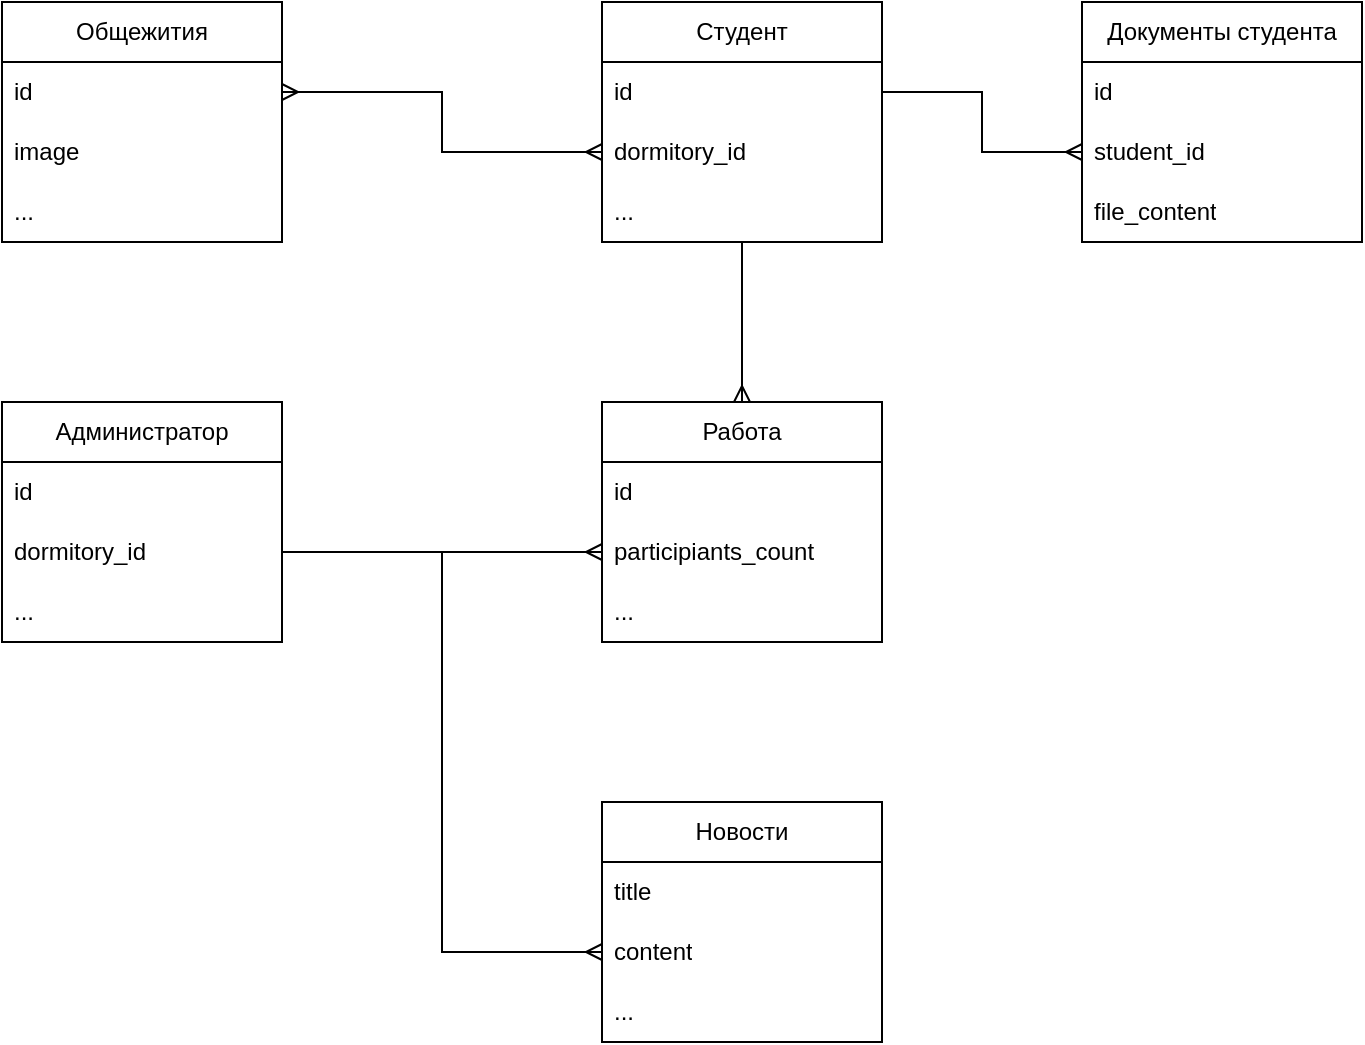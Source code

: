 <mxfile version="23.0.1" type="device">
  <diagram name="Страница — 1" id="IQMYZ0Z9_zVEDC6QM7pl">
    <mxGraphModel dx="1858" dy="975" grid="1" gridSize="10" guides="1" tooltips="1" connect="1" arrows="1" fold="1" page="1" pageScale="1" pageWidth="1169" pageHeight="827" math="0" shadow="0">
      <root>
        <mxCell id="0" />
        <mxCell id="1" parent="0" />
        <mxCell id="Yv9tNwSc3Oxp7wSRFtlM-35" style="edgeStyle=orthogonalEdgeStyle;rounded=0;orthogonalLoop=1;jettySize=auto;html=1;entryX=0.5;entryY=0;entryDx=0;entryDy=0;endArrow=ERmany;endFill=0;" edge="1" parent="1" source="Yv9tNwSc3Oxp7wSRFtlM-1" target="Yv9tNwSc3Oxp7wSRFtlM-17">
          <mxGeometry relative="1" as="geometry" />
        </mxCell>
        <mxCell id="Yv9tNwSc3Oxp7wSRFtlM-1" value="Студент" style="swimlane;fontStyle=0;childLayout=stackLayout;horizontal=1;startSize=30;horizontalStack=0;resizeParent=1;resizeParentMax=0;resizeLast=0;collapsible=1;marginBottom=0;whiteSpace=wrap;html=1;" vertex="1" parent="1">
          <mxGeometry x="430" y="160" width="140" height="120" as="geometry" />
        </mxCell>
        <mxCell id="Yv9tNwSc3Oxp7wSRFtlM-2" value="id" style="text;strokeColor=none;fillColor=none;align=left;verticalAlign=middle;spacingLeft=4;spacingRight=4;overflow=hidden;points=[[0,0.5],[1,0.5]];portConstraint=eastwest;rotatable=0;whiteSpace=wrap;html=1;" vertex="1" parent="Yv9tNwSc3Oxp7wSRFtlM-1">
          <mxGeometry y="30" width="140" height="30" as="geometry" />
        </mxCell>
        <mxCell id="Yv9tNwSc3Oxp7wSRFtlM-3" value="dormitory_id" style="text;strokeColor=none;fillColor=none;align=left;verticalAlign=middle;spacingLeft=4;spacingRight=4;overflow=hidden;points=[[0,0.5],[1,0.5]];portConstraint=eastwest;rotatable=0;whiteSpace=wrap;html=1;" vertex="1" parent="Yv9tNwSc3Oxp7wSRFtlM-1">
          <mxGeometry y="60" width="140" height="30" as="geometry" />
        </mxCell>
        <mxCell id="Yv9tNwSc3Oxp7wSRFtlM-4" value="..." style="text;strokeColor=none;fillColor=none;align=left;verticalAlign=middle;spacingLeft=4;spacingRight=4;overflow=hidden;points=[[0,0.5],[1,0.5]];portConstraint=eastwest;rotatable=0;whiteSpace=wrap;html=1;" vertex="1" parent="Yv9tNwSc3Oxp7wSRFtlM-1">
          <mxGeometry y="90" width="140" height="30" as="geometry" />
        </mxCell>
        <mxCell id="Yv9tNwSc3Oxp7wSRFtlM-9" value="Общежития" style="swimlane;fontStyle=0;childLayout=stackLayout;horizontal=1;startSize=30;horizontalStack=0;resizeParent=1;resizeParentMax=0;resizeLast=0;collapsible=1;marginBottom=0;whiteSpace=wrap;html=1;" vertex="1" parent="1">
          <mxGeometry x="130" y="160" width="140" height="120" as="geometry" />
        </mxCell>
        <mxCell id="Yv9tNwSc3Oxp7wSRFtlM-10" value="id" style="text;strokeColor=none;fillColor=none;align=left;verticalAlign=middle;spacingLeft=4;spacingRight=4;overflow=hidden;points=[[0,0.5],[1,0.5]];portConstraint=eastwest;rotatable=0;whiteSpace=wrap;html=1;" vertex="1" parent="Yv9tNwSc3Oxp7wSRFtlM-9">
          <mxGeometry y="30" width="140" height="30" as="geometry" />
        </mxCell>
        <mxCell id="Yv9tNwSc3Oxp7wSRFtlM-11" value="image" style="text;strokeColor=none;fillColor=none;align=left;verticalAlign=middle;spacingLeft=4;spacingRight=4;overflow=hidden;points=[[0,0.5],[1,0.5]];portConstraint=eastwest;rotatable=0;whiteSpace=wrap;html=1;" vertex="1" parent="Yv9tNwSc3Oxp7wSRFtlM-9">
          <mxGeometry y="60" width="140" height="30" as="geometry" />
        </mxCell>
        <mxCell id="Yv9tNwSc3Oxp7wSRFtlM-12" value="..." style="text;strokeColor=none;fillColor=none;align=left;verticalAlign=middle;spacingLeft=4;spacingRight=4;overflow=hidden;points=[[0,0.5],[1,0.5]];portConstraint=eastwest;rotatable=0;whiteSpace=wrap;html=1;" vertex="1" parent="Yv9tNwSc3Oxp7wSRFtlM-9">
          <mxGeometry y="90" width="140" height="30" as="geometry" />
        </mxCell>
        <mxCell id="Yv9tNwSc3Oxp7wSRFtlM-13" value="Новости" style="swimlane;fontStyle=0;childLayout=stackLayout;horizontal=1;startSize=30;horizontalStack=0;resizeParent=1;resizeParentMax=0;resizeLast=0;collapsible=1;marginBottom=0;whiteSpace=wrap;html=1;" vertex="1" parent="1">
          <mxGeometry x="430" y="560" width="140" height="120" as="geometry" />
        </mxCell>
        <mxCell id="Yv9tNwSc3Oxp7wSRFtlM-14" value="title" style="text;strokeColor=none;fillColor=none;align=left;verticalAlign=middle;spacingLeft=4;spacingRight=4;overflow=hidden;points=[[0,0.5],[1,0.5]];portConstraint=eastwest;rotatable=0;whiteSpace=wrap;html=1;" vertex="1" parent="Yv9tNwSc3Oxp7wSRFtlM-13">
          <mxGeometry y="30" width="140" height="30" as="geometry" />
        </mxCell>
        <mxCell id="Yv9tNwSc3Oxp7wSRFtlM-15" value="content" style="text;strokeColor=none;fillColor=none;align=left;verticalAlign=middle;spacingLeft=4;spacingRight=4;overflow=hidden;points=[[0,0.5],[1,0.5]];portConstraint=eastwest;rotatable=0;whiteSpace=wrap;html=1;" vertex="1" parent="Yv9tNwSc3Oxp7wSRFtlM-13">
          <mxGeometry y="60" width="140" height="30" as="geometry" />
        </mxCell>
        <mxCell id="Yv9tNwSc3Oxp7wSRFtlM-16" value="...&lt;br&gt;" style="text;strokeColor=none;fillColor=none;align=left;verticalAlign=middle;spacingLeft=4;spacingRight=4;overflow=hidden;points=[[0,0.5],[1,0.5]];portConstraint=eastwest;rotatable=0;whiteSpace=wrap;html=1;" vertex="1" parent="Yv9tNwSc3Oxp7wSRFtlM-13">
          <mxGeometry y="90" width="140" height="30" as="geometry" />
        </mxCell>
        <mxCell id="Yv9tNwSc3Oxp7wSRFtlM-17" value="Работа" style="swimlane;fontStyle=0;childLayout=stackLayout;horizontal=1;startSize=30;horizontalStack=0;resizeParent=1;resizeParentMax=0;resizeLast=0;collapsible=1;marginBottom=0;whiteSpace=wrap;html=1;" vertex="1" parent="1">
          <mxGeometry x="430" y="360" width="140" height="120" as="geometry" />
        </mxCell>
        <mxCell id="Yv9tNwSc3Oxp7wSRFtlM-18" value="id" style="text;strokeColor=none;fillColor=none;align=left;verticalAlign=middle;spacingLeft=4;spacingRight=4;overflow=hidden;points=[[0,0.5],[1,0.5]];portConstraint=eastwest;rotatable=0;whiteSpace=wrap;html=1;" vertex="1" parent="Yv9tNwSc3Oxp7wSRFtlM-17">
          <mxGeometry y="30" width="140" height="30" as="geometry" />
        </mxCell>
        <mxCell id="Yv9tNwSc3Oxp7wSRFtlM-19" value="participiants_count" style="text;strokeColor=none;fillColor=none;align=left;verticalAlign=middle;spacingLeft=4;spacingRight=4;overflow=hidden;points=[[0,0.5],[1,0.5]];portConstraint=eastwest;rotatable=0;whiteSpace=wrap;html=1;" vertex="1" parent="Yv9tNwSc3Oxp7wSRFtlM-17">
          <mxGeometry y="60" width="140" height="30" as="geometry" />
        </mxCell>
        <mxCell id="Yv9tNwSc3Oxp7wSRFtlM-20" value="..." style="text;strokeColor=none;fillColor=none;align=left;verticalAlign=middle;spacingLeft=4;spacingRight=4;overflow=hidden;points=[[0,0.5],[1,0.5]];portConstraint=eastwest;rotatable=0;whiteSpace=wrap;html=1;" vertex="1" parent="Yv9tNwSc3Oxp7wSRFtlM-17">
          <mxGeometry y="90" width="140" height="30" as="geometry" />
        </mxCell>
        <mxCell id="Yv9tNwSc3Oxp7wSRFtlM-25" value="Документы студента" style="swimlane;fontStyle=0;childLayout=stackLayout;horizontal=1;startSize=30;horizontalStack=0;resizeParent=1;resizeParentMax=0;resizeLast=0;collapsible=1;marginBottom=0;whiteSpace=wrap;html=1;" vertex="1" parent="1">
          <mxGeometry x="670" y="160" width="140" height="120" as="geometry" />
        </mxCell>
        <mxCell id="Yv9tNwSc3Oxp7wSRFtlM-26" value="id" style="text;strokeColor=none;fillColor=none;align=left;verticalAlign=middle;spacingLeft=4;spacingRight=4;overflow=hidden;points=[[0,0.5],[1,0.5]];portConstraint=eastwest;rotatable=0;whiteSpace=wrap;html=1;" vertex="1" parent="Yv9tNwSc3Oxp7wSRFtlM-25">
          <mxGeometry y="30" width="140" height="30" as="geometry" />
        </mxCell>
        <mxCell id="Yv9tNwSc3Oxp7wSRFtlM-27" value="student_id" style="text;strokeColor=none;fillColor=none;align=left;verticalAlign=middle;spacingLeft=4;spacingRight=4;overflow=hidden;points=[[0,0.5],[1,0.5]];portConstraint=eastwest;rotatable=0;whiteSpace=wrap;html=1;" vertex="1" parent="Yv9tNwSc3Oxp7wSRFtlM-25">
          <mxGeometry y="60" width="140" height="30" as="geometry" />
        </mxCell>
        <mxCell id="Yv9tNwSc3Oxp7wSRFtlM-28" value="file_content" style="text;strokeColor=none;fillColor=none;align=left;verticalAlign=middle;spacingLeft=4;spacingRight=4;overflow=hidden;points=[[0,0.5],[1,0.5]];portConstraint=eastwest;rotatable=0;whiteSpace=wrap;html=1;" vertex="1" parent="Yv9tNwSc3Oxp7wSRFtlM-25">
          <mxGeometry y="90" width="140" height="30" as="geometry" />
        </mxCell>
        <mxCell id="Yv9tNwSc3Oxp7wSRFtlM-29" style="edgeStyle=orthogonalEdgeStyle;rounded=0;orthogonalLoop=1;jettySize=auto;html=1;endArrow=ERmany;endFill=0;strokeWidth=1;entryX=1;entryY=0.5;entryDx=0;entryDy=0;startArrow=ERmany;startFill=0;" edge="1" parent="1" source="Yv9tNwSc3Oxp7wSRFtlM-3" target="Yv9tNwSc3Oxp7wSRFtlM-10">
          <mxGeometry relative="1" as="geometry">
            <mxPoint x="270" y="235" as="targetPoint" />
          </mxGeometry>
        </mxCell>
        <mxCell id="Yv9tNwSc3Oxp7wSRFtlM-30" style="edgeStyle=orthogonalEdgeStyle;rounded=0;orthogonalLoop=1;jettySize=auto;html=1;entryX=0;entryY=0.5;entryDx=0;entryDy=0;endArrow=ERmany;endFill=0;exitX=1;exitY=0.5;exitDx=0;exitDy=0;" edge="1" parent="1" source="Yv9tNwSc3Oxp7wSRFtlM-2" target="Yv9tNwSc3Oxp7wSRFtlM-27">
          <mxGeometry relative="1" as="geometry" />
        </mxCell>
        <mxCell id="Yv9tNwSc3Oxp7wSRFtlM-37" value="Администратор" style="swimlane;fontStyle=0;childLayout=stackLayout;horizontal=1;startSize=30;horizontalStack=0;resizeParent=1;resizeParentMax=0;resizeLast=0;collapsible=1;marginBottom=0;whiteSpace=wrap;html=1;" vertex="1" parent="1">
          <mxGeometry x="130" y="360" width="140" height="120" as="geometry" />
        </mxCell>
        <mxCell id="Yv9tNwSc3Oxp7wSRFtlM-38" value="id" style="text;strokeColor=none;fillColor=none;align=left;verticalAlign=middle;spacingLeft=4;spacingRight=4;overflow=hidden;points=[[0,0.5],[1,0.5]];portConstraint=eastwest;rotatable=0;whiteSpace=wrap;html=1;" vertex="1" parent="Yv9tNwSc3Oxp7wSRFtlM-37">
          <mxGeometry y="30" width="140" height="30" as="geometry" />
        </mxCell>
        <mxCell id="Yv9tNwSc3Oxp7wSRFtlM-39" value="dormitory_id" style="text;strokeColor=none;fillColor=none;align=left;verticalAlign=middle;spacingLeft=4;spacingRight=4;overflow=hidden;points=[[0,0.5],[1,0.5]];portConstraint=eastwest;rotatable=0;whiteSpace=wrap;html=1;" vertex="1" parent="Yv9tNwSc3Oxp7wSRFtlM-37">
          <mxGeometry y="60" width="140" height="30" as="geometry" />
        </mxCell>
        <mxCell id="Yv9tNwSc3Oxp7wSRFtlM-40" value="..." style="text;strokeColor=none;fillColor=none;align=left;verticalAlign=middle;spacingLeft=4;spacingRight=4;overflow=hidden;points=[[0,0.5],[1,0.5]];portConstraint=eastwest;rotatable=0;whiteSpace=wrap;html=1;" vertex="1" parent="Yv9tNwSc3Oxp7wSRFtlM-37">
          <mxGeometry y="90" width="140" height="30" as="geometry" />
        </mxCell>
        <mxCell id="Yv9tNwSc3Oxp7wSRFtlM-41" style="edgeStyle=orthogonalEdgeStyle;rounded=0;orthogonalLoop=1;jettySize=auto;html=1;entryX=0;entryY=0.5;entryDx=0;entryDy=0;endArrow=ERmany;endFill=0;" edge="1" parent="1" source="Yv9tNwSc3Oxp7wSRFtlM-39" target="Yv9tNwSc3Oxp7wSRFtlM-19">
          <mxGeometry relative="1" as="geometry" />
        </mxCell>
        <mxCell id="Yv9tNwSc3Oxp7wSRFtlM-42" style="edgeStyle=orthogonalEdgeStyle;rounded=0;orthogonalLoop=1;jettySize=auto;html=1;entryX=0;entryY=0.5;entryDx=0;entryDy=0;endArrow=ERmany;endFill=0;" edge="1" parent="1" source="Yv9tNwSc3Oxp7wSRFtlM-39" target="Yv9tNwSc3Oxp7wSRFtlM-15">
          <mxGeometry relative="1" as="geometry" />
        </mxCell>
      </root>
    </mxGraphModel>
  </diagram>
</mxfile>
